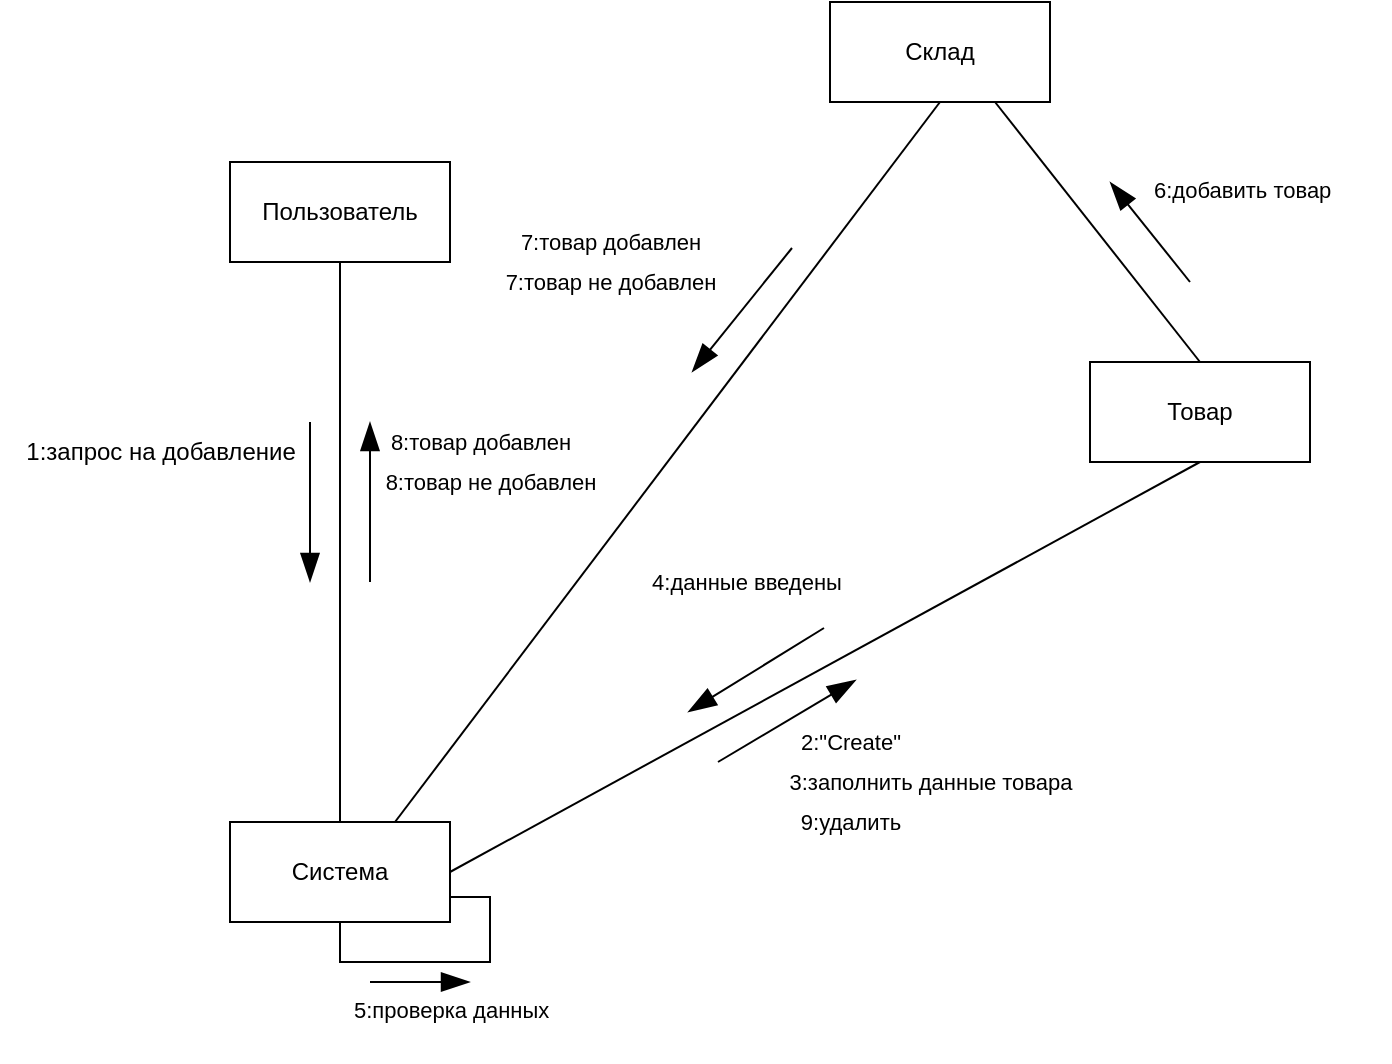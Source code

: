 <mxfile version="24.0.7" type="device">
  <diagram name="Strona-1" id="vCR2zcsVX5F0HRR7Mt7r">
    <mxGraphModel dx="1799" dy="946" grid="1" gridSize="10" guides="1" tooltips="1" connect="1" arrows="1" fold="1" page="1" pageScale="1" pageWidth="827" pageHeight="1169" math="0" shadow="0">
      <root>
        <mxCell id="0" />
        <mxCell id="1" parent="0" />
        <mxCell id="fKiIdGAY0l0U11j1hd6N-1" value="Пользователь" style="html=1;whiteSpace=wrap;" vertex="1" parent="1">
          <mxGeometry x="120" y="110" width="110" height="50" as="geometry" />
        </mxCell>
        <mxCell id="fKiIdGAY0l0U11j1hd6N-2" value="Система" style="html=1;whiteSpace=wrap;" vertex="1" parent="1">
          <mxGeometry x="120" y="440" width="110" height="50" as="geometry" />
        </mxCell>
        <mxCell id="fKiIdGAY0l0U11j1hd6N-3" value="Товар" style="html=1;whiteSpace=wrap;" vertex="1" parent="1">
          <mxGeometry x="550" y="210" width="110" height="50" as="geometry" />
        </mxCell>
        <mxCell id="fKiIdGAY0l0U11j1hd6N-4" value="Склад" style="html=1;whiteSpace=wrap;" vertex="1" parent="1">
          <mxGeometry x="420" y="30" width="110" height="50" as="geometry" />
        </mxCell>
        <mxCell id="fKiIdGAY0l0U11j1hd6N-9" value="" style="endArrow=none;endFill=0;endSize=12;html=1;rounded=0;exitX=0.5;exitY=1;exitDx=0;exitDy=0;" edge="1" parent="1" source="fKiIdGAY0l0U11j1hd6N-1" target="fKiIdGAY0l0U11j1hd6N-2">
          <mxGeometry width="160" relative="1" as="geometry">
            <mxPoint x="330" y="430" as="sourcePoint" />
            <mxPoint x="490" y="430" as="targetPoint" />
          </mxGeometry>
        </mxCell>
        <mxCell id="fKiIdGAY0l0U11j1hd6N-10" value="" style="endArrow=none;endFill=0;endSize=12;html=1;rounded=0;exitX=0.5;exitY=1;exitDx=0;exitDy=0;entryX=1;entryY=0.5;entryDx=0;entryDy=0;" edge="1" parent="1" source="fKiIdGAY0l0U11j1hd6N-3" target="fKiIdGAY0l0U11j1hd6N-2">
          <mxGeometry width="160" relative="1" as="geometry">
            <mxPoint x="185" y="260" as="sourcePoint" />
            <mxPoint x="176" y="450" as="targetPoint" />
          </mxGeometry>
        </mxCell>
        <mxCell id="fKiIdGAY0l0U11j1hd6N-12" value="" style="endArrow=none;endFill=0;endSize=12;html=1;rounded=0;exitX=0.5;exitY=1;exitDx=0;exitDy=0;entryX=0.75;entryY=0;entryDx=0;entryDy=0;" edge="1" parent="1" source="fKiIdGAY0l0U11j1hd6N-4" target="fKiIdGAY0l0U11j1hd6N-2">
          <mxGeometry width="160" relative="1" as="geometry">
            <mxPoint x="575" y="270" as="sourcePoint" />
            <mxPoint x="230" y="475" as="targetPoint" />
          </mxGeometry>
        </mxCell>
        <mxCell id="fKiIdGAY0l0U11j1hd6N-25" value="" style="group;rotation=-44;" vertex="1" connectable="0" parent="1">
          <mxGeometry x="140" y="260" width="70" height="70" as="geometry" />
        </mxCell>
        <mxCell id="fKiIdGAY0l0U11j1hd6N-26" value="" style="endArrow=blockThin;endFill=1;endSize=12;html=1;rounded=0;" edge="1" parent="fKiIdGAY0l0U11j1hd6N-25">
          <mxGeometry width="160" relative="1" as="geometry">
            <mxPoint x="50" y="60" as="sourcePoint" />
            <mxPoint x="50" y="-20" as="targetPoint" />
          </mxGeometry>
        </mxCell>
        <mxCell id="fKiIdGAY0l0U11j1hd6N-27" value="" style="endArrow=blockThin;endFill=1;endSize=12;html=1;rounded=0;" edge="1" parent="fKiIdGAY0l0U11j1hd6N-25">
          <mxGeometry width="160" relative="1" as="geometry">
            <mxPoint x="20" y="-20" as="sourcePoint" />
            <mxPoint x="20" y="60" as="targetPoint" />
          </mxGeometry>
        </mxCell>
        <mxCell id="fKiIdGAY0l0U11j1hd6N-29" value="" style="group;rotation=-5;" vertex="1" connectable="0" parent="1">
          <mxGeometry x="343" y="170" width="70" height="70" as="geometry" />
        </mxCell>
        <mxCell id="fKiIdGAY0l0U11j1hd6N-31" value="" style="endArrow=blockThin;endFill=1;endSize=12;html=1;rounded=0;" edge="1" parent="fKiIdGAY0l0U11j1hd6N-29">
          <mxGeometry width="160" relative="1" as="geometry">
            <mxPoint x="58" y="-17" as="sourcePoint" />
            <mxPoint x="8" y="45" as="targetPoint" />
          </mxGeometry>
        </mxCell>
        <mxCell id="fKiIdGAY0l0U11j1hd6N-32" value="" style="group;rotation=15;" vertex="1" connectable="0" parent="1">
          <mxGeometry x="343" y="350" width="70" height="70" as="geometry" />
        </mxCell>
        <mxCell id="fKiIdGAY0l0U11j1hd6N-33" value="" style="endArrow=blockThin;endFill=1;endSize=12;html=1;rounded=0;" edge="1" parent="fKiIdGAY0l0U11j1hd6N-32">
          <mxGeometry width="160" relative="1" as="geometry">
            <mxPoint x="21" y="60" as="sourcePoint" />
            <mxPoint x="90" y="19" as="targetPoint" />
          </mxGeometry>
        </mxCell>
        <mxCell id="fKiIdGAY0l0U11j1hd6N-34" value="" style="endArrow=blockThin;endFill=1;endSize=12;html=1;rounded=0;" edge="1" parent="fKiIdGAY0l0U11j1hd6N-32">
          <mxGeometry width="160" relative="1" as="geometry">
            <mxPoint x="74" y="-7" as="sourcePoint" />
            <mxPoint x="6" y="35" as="targetPoint" />
          </mxGeometry>
        </mxCell>
        <mxCell id="fKiIdGAY0l0U11j1hd6N-35" value="1:запрос на добавление" style="text;html=1;align=center;verticalAlign=middle;resizable=0;points=[];autosize=1;strokeColor=none;fillColor=none;" vertex="1" parent="1">
          <mxGeometry x="5" y="240" width="160" height="30" as="geometry" />
        </mxCell>
        <mxCell id="fKiIdGAY0l0U11j1hd6N-36" value="2:&quot;Create&quot;" style="edgeLabel;html=1;align=center;verticalAlign=middle;resizable=0;points=[];" vertex="1" connectable="0" parent="1">
          <mxGeometry x="430" y="400" as="geometry" />
        </mxCell>
        <mxCell id="fKiIdGAY0l0U11j1hd6N-37" value="3:заполнить данные товара" style="edgeLabel;html=1;align=center;verticalAlign=middle;resizable=0;points=[];" vertex="1" connectable="0" parent="1">
          <mxGeometry x="470" y="420" as="geometry" />
        </mxCell>
        <mxCell id="fKiIdGAY0l0U11j1hd6N-38" value="4:данные введены" style="edgeLabel;html=1;align=center;verticalAlign=middle;resizable=0;points=[];" vertex="1" connectable="0" parent="1">
          <mxGeometry x="378" y="320" as="geometry" />
        </mxCell>
        <mxCell id="fKiIdGAY0l0U11j1hd6N-39" style="edgeStyle=orthogonalEdgeStyle;rounded=0;orthogonalLoop=1;jettySize=auto;html=1;exitX=0.5;exitY=1;exitDx=0;exitDy=0;entryX=1;entryY=0.75;entryDx=0;entryDy=0;endArrow=none;endFill=0;" edge="1" parent="1" source="fKiIdGAY0l0U11j1hd6N-2" target="fKiIdGAY0l0U11j1hd6N-2">
          <mxGeometry relative="1" as="geometry" />
        </mxCell>
        <mxCell id="fKiIdGAY0l0U11j1hd6N-40" value="" style="endArrow=blockThin;endFill=1;endSize=12;html=1;rounded=0;" edge="1" parent="1">
          <mxGeometry width="160" relative="1" as="geometry">
            <mxPoint x="190" y="520" as="sourcePoint" />
            <mxPoint x="240" y="520" as="targetPoint" />
          </mxGeometry>
        </mxCell>
        <mxCell id="fKiIdGAY0l0U11j1hd6N-41" value="&lt;span style=&quot;color: rgb(0, 0, 0); font-family: Helvetica; font-size: 11px; font-style: normal; font-variant-ligatures: normal; font-variant-caps: normal; font-weight: 400; letter-spacing: normal; orphans: 2; text-align: left; text-indent: 0px; text-transform: none; widows: 2; word-spacing: 0px; -webkit-text-stroke-width: 0px; white-space: nowrap; background-color: rgb(255, 255, 255); text-decoration-thickness: initial; text-decoration-style: initial; text-decoration-color: initial; display: inline !important; float: none;&quot;&gt;5:проверка данных&lt;/span&gt;" style="text;whiteSpace=wrap;html=1;" vertex="1" parent="1">
          <mxGeometry x="180" y="520" width="130" height="40" as="geometry" />
        </mxCell>
        <mxCell id="fKiIdGAY0l0U11j1hd6N-42" value="&lt;span style=&quot;color: rgb(0, 0, 0); font-family: Helvetica; font-size: 11px; font-style: normal; font-variant-ligatures: normal; font-variant-caps: normal; font-weight: 400; letter-spacing: normal; orphans: 2; text-align: center; text-indent: 0px; text-transform: none; widows: 2; word-spacing: 0px; -webkit-text-stroke-width: 0px; white-space: nowrap; background-color: rgb(255, 255, 255); text-decoration-thickness: initial; text-decoration-style: initial; text-decoration-color: initial; display: inline !important; float: none;&quot;&gt;6:добавить товар&lt;/span&gt;" style="text;whiteSpace=wrap;html=1;" vertex="1" parent="1">
          <mxGeometry x="580" y="110" width="120" height="40" as="geometry" />
        </mxCell>
        <mxCell id="fKiIdGAY0l0U11j1hd6N-44" value="" style="endArrow=none;endFill=0;endSize=12;html=1;rounded=0;exitX=0.75;exitY=1;exitDx=0;exitDy=0;entryX=0.5;entryY=0;entryDx=0;entryDy=0;" edge="1" parent="1" source="fKiIdGAY0l0U11j1hd6N-4" target="fKiIdGAY0l0U11j1hd6N-3">
          <mxGeometry width="160" relative="1" as="geometry">
            <mxPoint x="615" y="270" as="sourcePoint" />
            <mxPoint x="240" y="475" as="targetPoint" />
          </mxGeometry>
        </mxCell>
        <mxCell id="fKiIdGAY0l0U11j1hd6N-45" value="" style="endArrow=blockThin;endFill=1;endSize=12;html=1;rounded=0;" edge="1" parent="1">
          <mxGeometry width="160" relative="1" as="geometry">
            <mxPoint x="600" y="170" as="sourcePoint" />
            <mxPoint x="560" y="120" as="targetPoint" />
          </mxGeometry>
        </mxCell>
        <mxCell id="fKiIdGAY0l0U11j1hd6N-58" value="7:товар добавлен" style="edgeLabel;html=1;align=center;verticalAlign=middle;resizable=0;points=[];" vertex="1" connectable="0" parent="1">
          <mxGeometry x="310.003" y="150" as="geometry" />
        </mxCell>
        <mxCell id="fKiIdGAY0l0U11j1hd6N-59" value="8:товар добавлен" style="edgeLabel;html=1;align=center;verticalAlign=middle;resizable=0;points=[];" vertex="1" connectable="0" parent="1">
          <mxGeometry x="245" y="250" as="geometry" />
        </mxCell>
        <mxCell id="fKiIdGAY0l0U11j1hd6N-60" value="7:товар не добавлен" style="edgeLabel;html=1;align=center;verticalAlign=middle;resizable=0;points=[];" vertex="1" connectable="0" parent="1">
          <mxGeometry x="310.003" y="170" as="geometry" />
        </mxCell>
        <mxCell id="fKiIdGAY0l0U11j1hd6N-61" value="8:товар не добавлен" style="edgeLabel;html=1;align=center;verticalAlign=middle;resizable=0;points=[];" vertex="1" connectable="0" parent="1">
          <mxGeometry x="249.997" y="270" as="geometry" />
        </mxCell>
        <mxCell id="fKiIdGAY0l0U11j1hd6N-62" value="9:удалить" style="edgeLabel;html=1;align=center;verticalAlign=middle;resizable=0;points=[];" vertex="1" connectable="0" parent="1">
          <mxGeometry x="429.997" y="440" as="geometry" />
        </mxCell>
      </root>
    </mxGraphModel>
  </diagram>
</mxfile>
